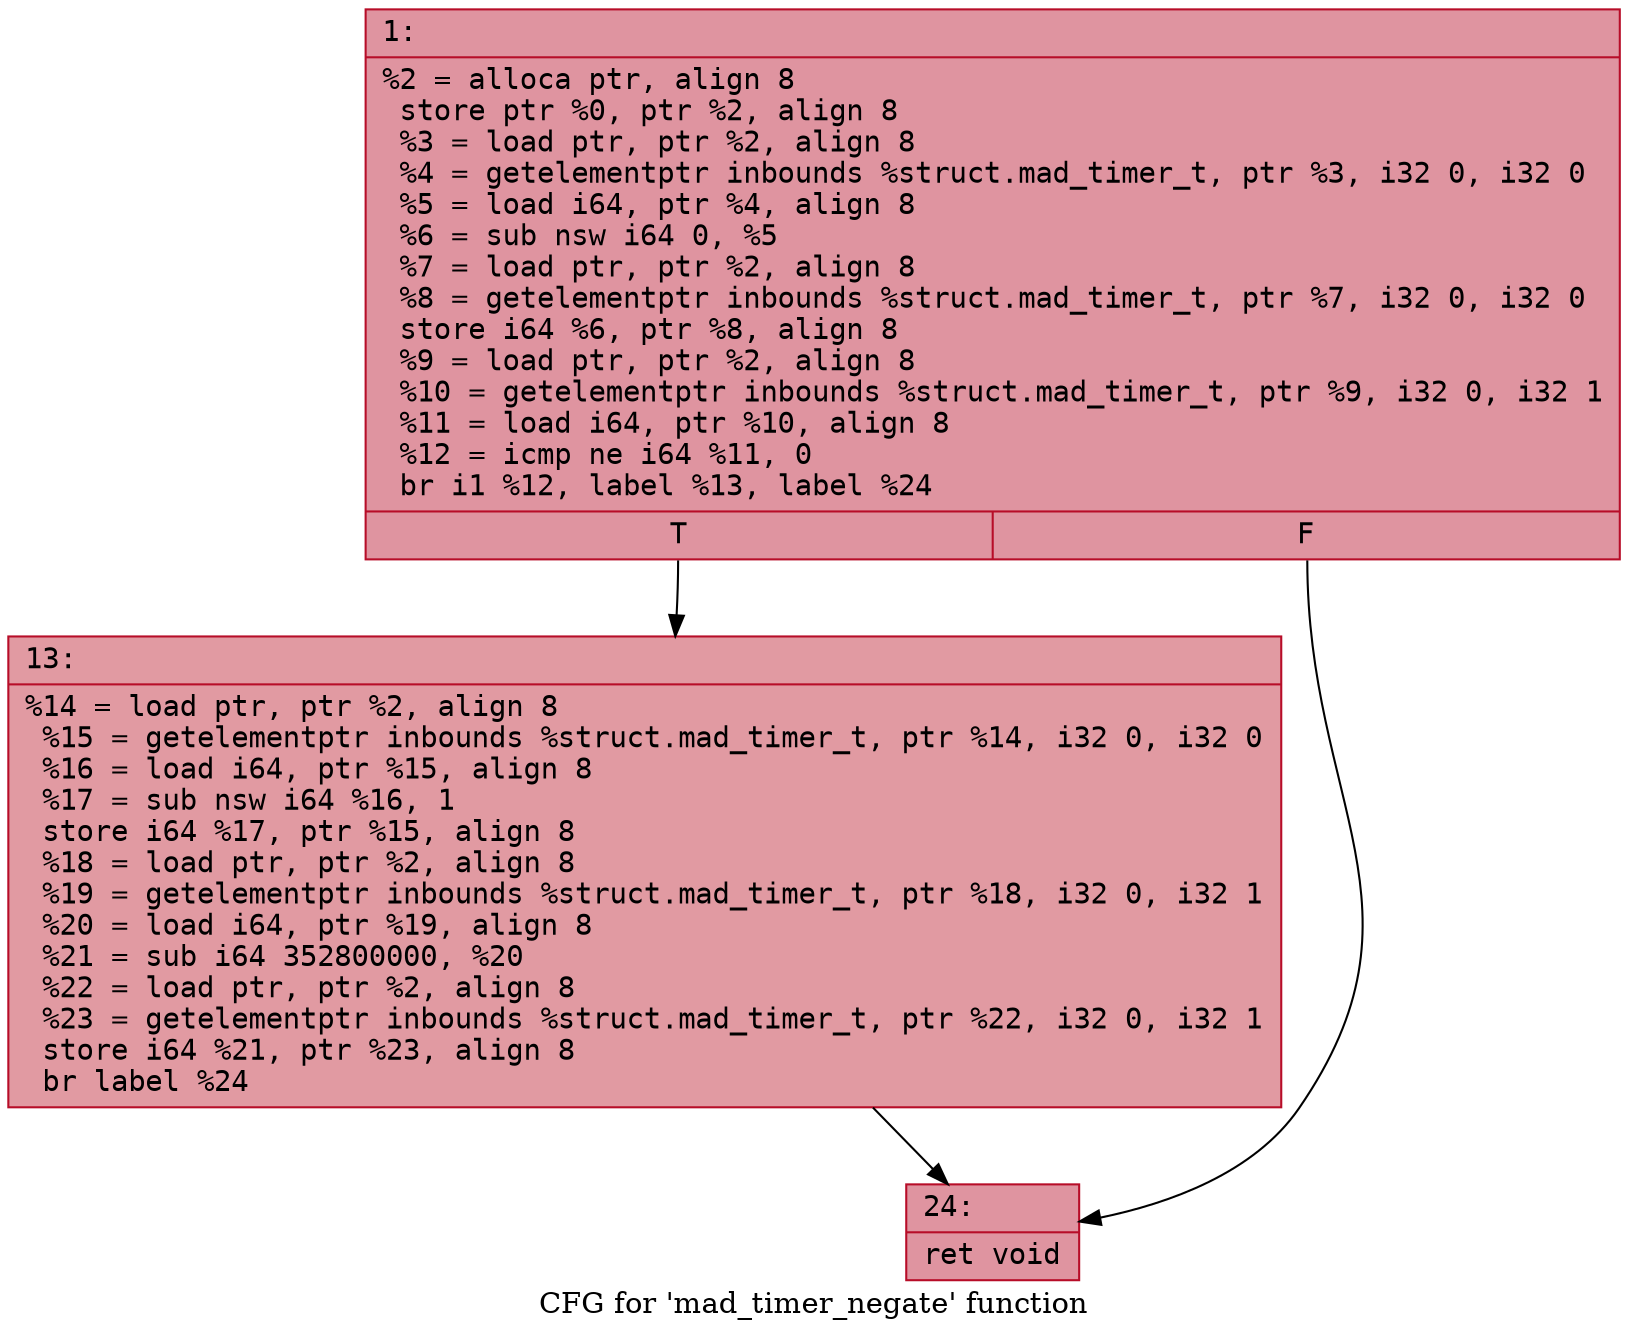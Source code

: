 digraph "CFG for 'mad_timer_negate' function" {
	label="CFG for 'mad_timer_negate' function";

	Node0x6000004bdf40 [shape=record,color="#b70d28ff", style=filled, fillcolor="#b70d2870" fontname="Courier",label="{1:\l|  %2 = alloca ptr, align 8\l  store ptr %0, ptr %2, align 8\l  %3 = load ptr, ptr %2, align 8\l  %4 = getelementptr inbounds %struct.mad_timer_t, ptr %3, i32 0, i32 0\l  %5 = load i64, ptr %4, align 8\l  %6 = sub nsw i64 0, %5\l  %7 = load ptr, ptr %2, align 8\l  %8 = getelementptr inbounds %struct.mad_timer_t, ptr %7, i32 0, i32 0\l  store i64 %6, ptr %8, align 8\l  %9 = load ptr, ptr %2, align 8\l  %10 = getelementptr inbounds %struct.mad_timer_t, ptr %9, i32 0, i32 1\l  %11 = load i64, ptr %10, align 8\l  %12 = icmp ne i64 %11, 0\l  br i1 %12, label %13, label %24\l|{<s0>T|<s1>F}}"];
	Node0x6000004bdf40:s0 -> Node0x6000004bdf90[tooltip="1 -> 13\nProbability 62.50%" ];
	Node0x6000004bdf40:s1 -> Node0x6000004bdfe0[tooltip="1 -> 24\nProbability 37.50%" ];
	Node0x6000004bdf90 [shape=record,color="#b70d28ff", style=filled, fillcolor="#bb1b2c70" fontname="Courier",label="{13:\l|  %14 = load ptr, ptr %2, align 8\l  %15 = getelementptr inbounds %struct.mad_timer_t, ptr %14, i32 0, i32 0\l  %16 = load i64, ptr %15, align 8\l  %17 = sub nsw i64 %16, 1\l  store i64 %17, ptr %15, align 8\l  %18 = load ptr, ptr %2, align 8\l  %19 = getelementptr inbounds %struct.mad_timer_t, ptr %18, i32 0, i32 1\l  %20 = load i64, ptr %19, align 8\l  %21 = sub i64 352800000, %20\l  %22 = load ptr, ptr %2, align 8\l  %23 = getelementptr inbounds %struct.mad_timer_t, ptr %22, i32 0, i32 1\l  store i64 %21, ptr %23, align 8\l  br label %24\l}"];
	Node0x6000004bdf90 -> Node0x6000004bdfe0[tooltip="13 -> 24\nProbability 100.00%" ];
	Node0x6000004bdfe0 [shape=record,color="#b70d28ff", style=filled, fillcolor="#b70d2870" fontname="Courier",label="{24:\l|  ret void\l}"];
}
